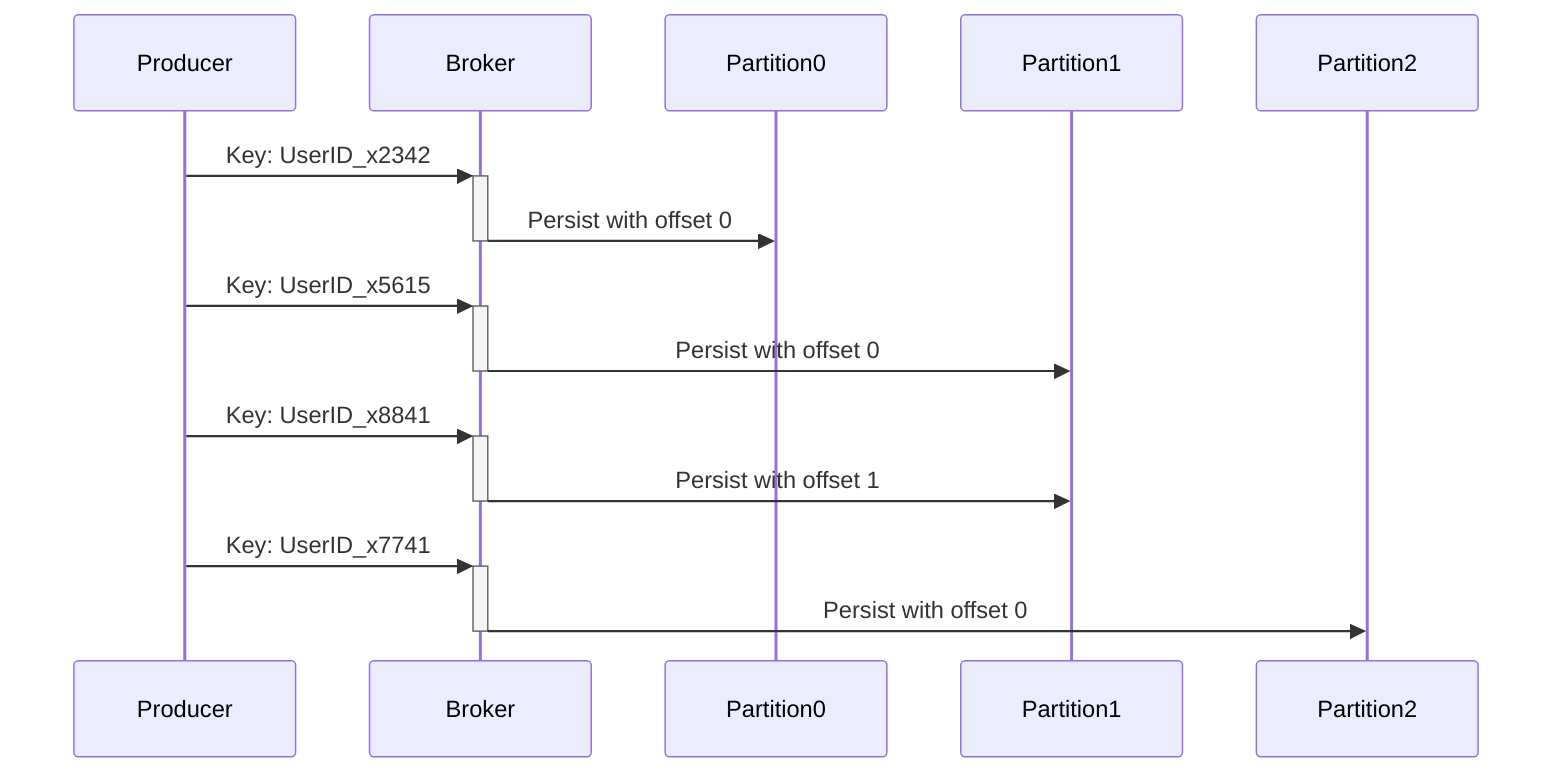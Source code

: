 sequenceDiagram
    participant P as Producer
    participant B as Broker
    participant P0 as Partition0
    participant P1 as Partition1
    participant P2 as Partition2
    
    P->>+B: Key: UserID_x2342
    B->>-P0: Persist with offset 0
    P->>+B: Key: UserID_x5615
    B->>-P1: Persist with offset 0
    P->>+B: Key: UserID_x8841
    B->>-P1: Persist with offset 1
    P->>+B: Key: UserID_x7741
    B->>-P2: Persist with offset 0